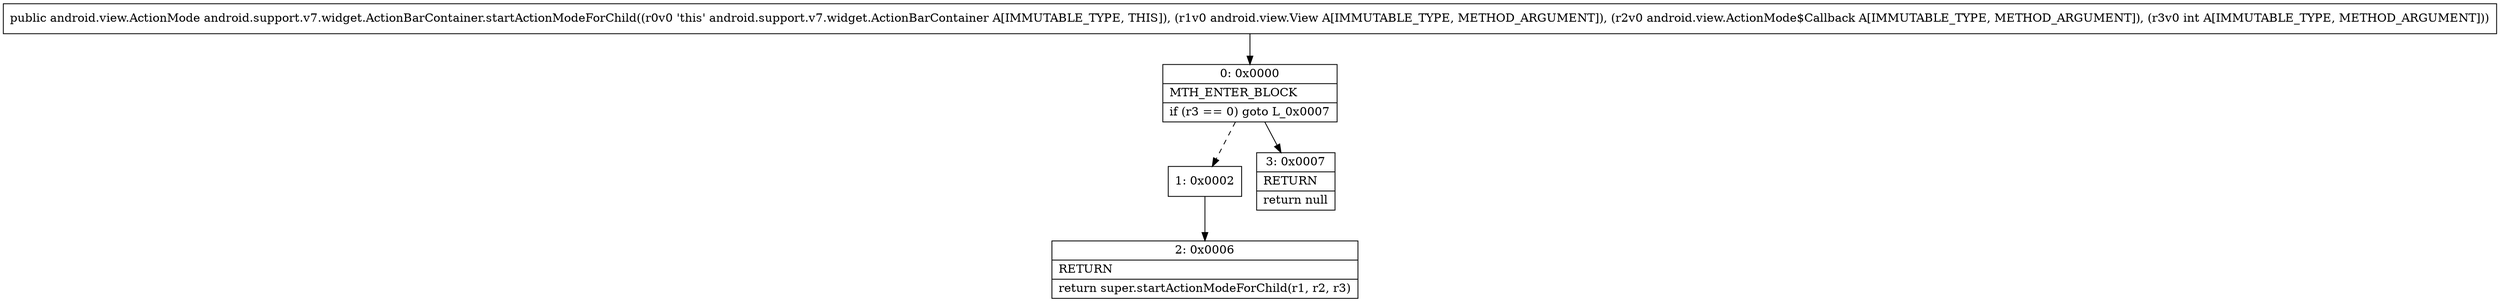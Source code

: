 digraph "CFG forandroid.support.v7.widget.ActionBarContainer.startActionModeForChild(Landroid\/view\/View;Landroid\/view\/ActionMode$Callback;I)Landroid\/view\/ActionMode;" {
Node_0 [shape=record,label="{0\:\ 0x0000|MTH_ENTER_BLOCK\l|if (r3 == 0) goto L_0x0007\l}"];
Node_1 [shape=record,label="{1\:\ 0x0002}"];
Node_2 [shape=record,label="{2\:\ 0x0006|RETURN\l|return super.startActionModeForChild(r1, r2, r3)\l}"];
Node_3 [shape=record,label="{3\:\ 0x0007|RETURN\l|return null\l}"];
MethodNode[shape=record,label="{public android.view.ActionMode android.support.v7.widget.ActionBarContainer.startActionModeForChild((r0v0 'this' android.support.v7.widget.ActionBarContainer A[IMMUTABLE_TYPE, THIS]), (r1v0 android.view.View A[IMMUTABLE_TYPE, METHOD_ARGUMENT]), (r2v0 android.view.ActionMode$Callback A[IMMUTABLE_TYPE, METHOD_ARGUMENT]), (r3v0 int A[IMMUTABLE_TYPE, METHOD_ARGUMENT])) }"];
MethodNode -> Node_0;
Node_0 -> Node_1[style=dashed];
Node_0 -> Node_3;
Node_1 -> Node_2;
}

